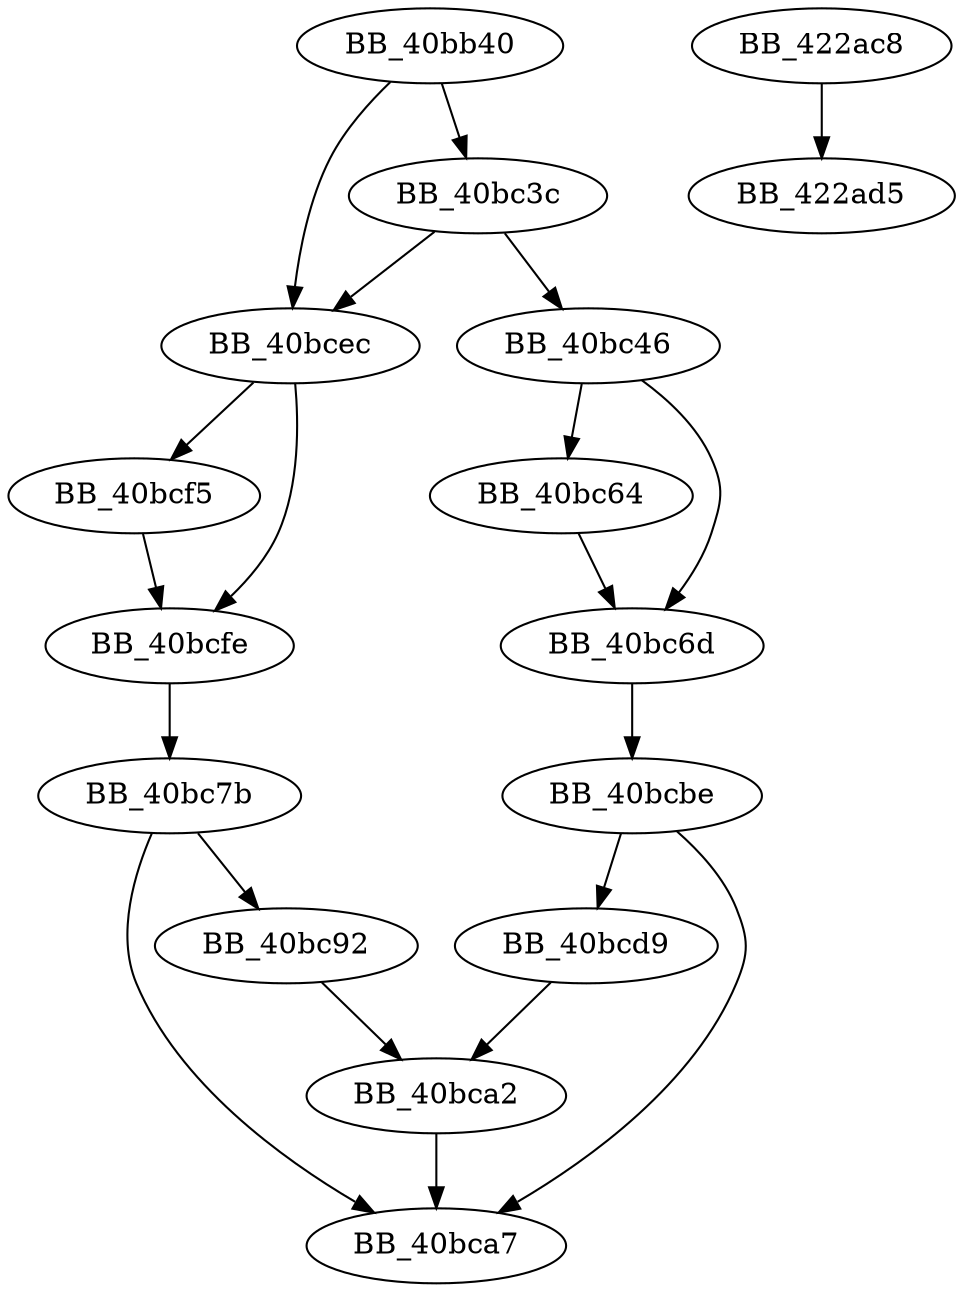 DiGraph sub_40BB40{
BB_40bb40->BB_40bc3c
BB_40bb40->BB_40bcec
BB_40bc3c->BB_40bc46
BB_40bc3c->BB_40bcec
BB_40bc46->BB_40bc64
BB_40bc46->BB_40bc6d
BB_40bc64->BB_40bc6d
BB_40bc6d->BB_40bcbe
BB_40bc7b->BB_40bc92
BB_40bc7b->BB_40bca7
BB_40bc92->BB_40bca2
BB_40bca2->BB_40bca7
BB_40bcbe->BB_40bca7
BB_40bcbe->BB_40bcd9
BB_40bcd9->BB_40bca2
BB_40bcec->BB_40bcf5
BB_40bcec->BB_40bcfe
BB_40bcf5->BB_40bcfe
BB_40bcfe->BB_40bc7b
BB_422ac8->BB_422ad5
}
